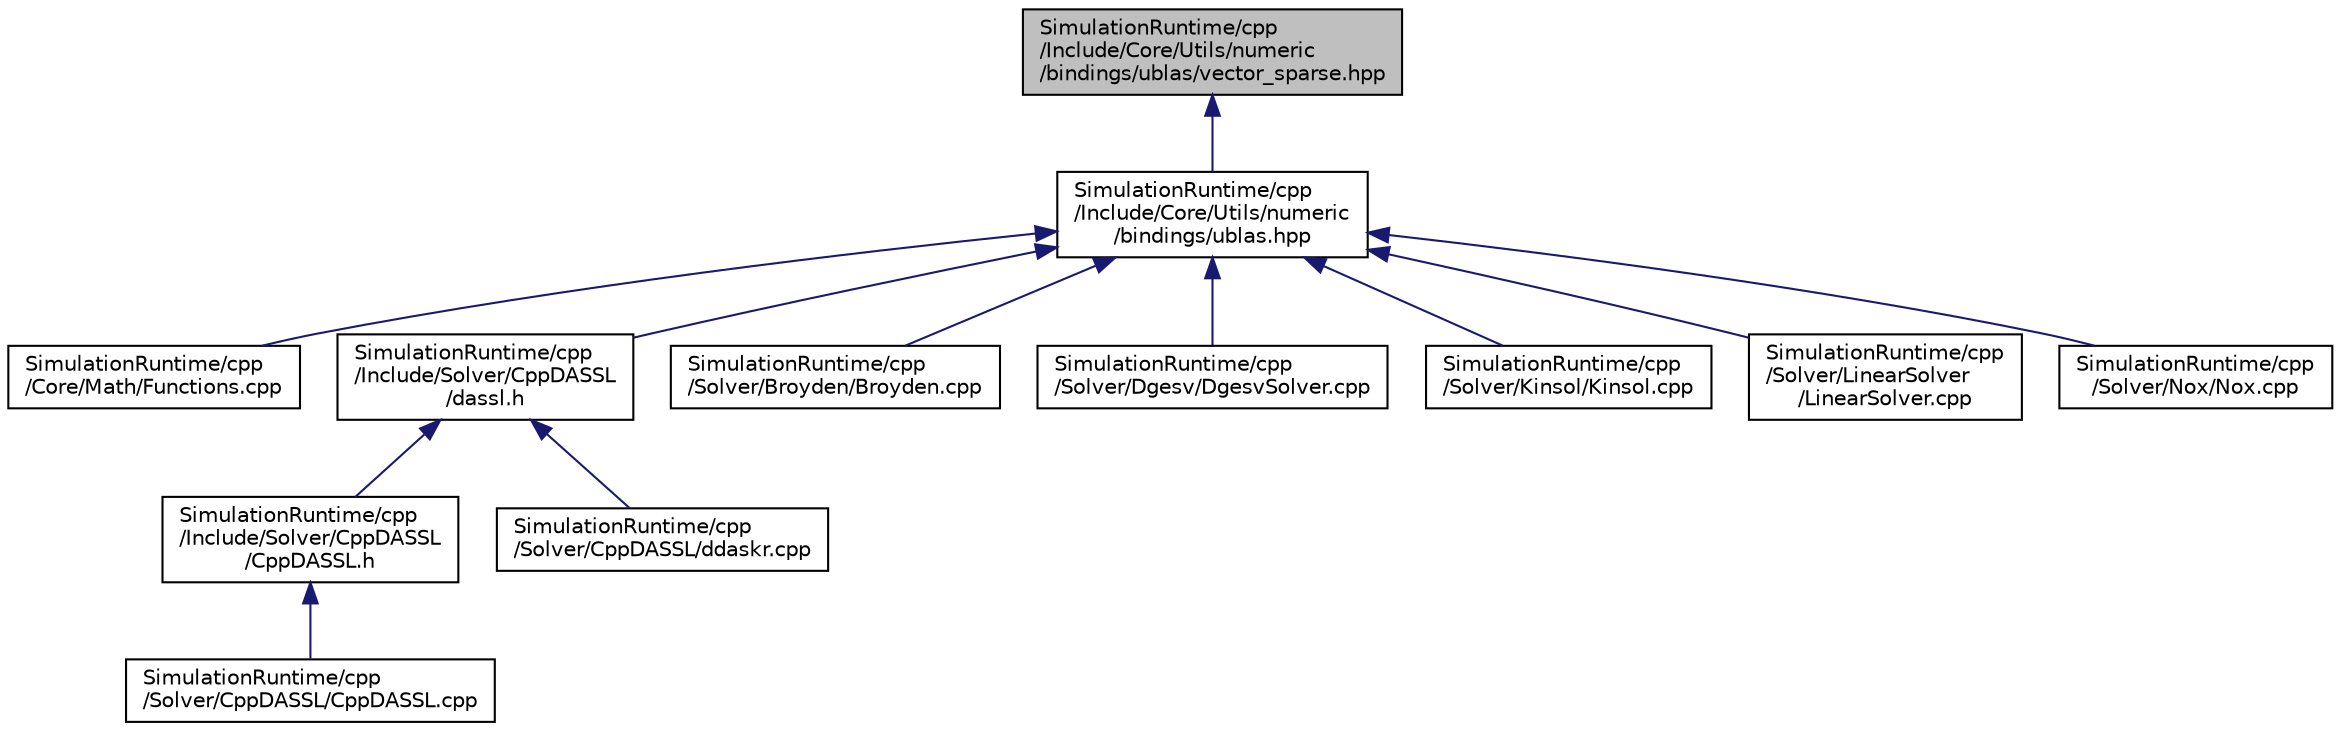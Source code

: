 digraph "SimulationRuntime/cpp/Include/Core/Utils/numeric/bindings/ublas/vector_sparse.hpp"
{
  edge [fontname="Helvetica",fontsize="10",labelfontname="Helvetica",labelfontsize="10"];
  node [fontname="Helvetica",fontsize="10",shape=record];
  Node55 [label="SimulationRuntime/cpp\l/Include/Core/Utils/numeric\l/bindings/ublas/vector_sparse.hpp",height=0.2,width=0.4,color="black", fillcolor="grey75", style="filled", fontcolor="black"];
  Node55 -> Node56 [dir="back",color="midnightblue",fontsize="10",style="solid",fontname="Helvetica"];
  Node56 [label="SimulationRuntime/cpp\l/Include/Core/Utils/numeric\l/bindings/ublas.hpp",height=0.2,width=0.4,color="black", fillcolor="white", style="filled",URL="$dd/d4a/ublas_8hpp.html"];
  Node56 -> Node57 [dir="back",color="midnightblue",fontsize="10",style="solid",fontname="Helvetica"];
  Node57 [label="SimulationRuntime/cpp\l/Core/Math/Functions.cpp",height=0.2,width=0.4,color="black", fillcolor="white", style="filled",URL="$dd/d9e/_functions_8cpp.html"];
  Node56 -> Node58 [dir="back",color="midnightblue",fontsize="10",style="solid",fontname="Helvetica"];
  Node58 [label="SimulationRuntime/cpp\l/Include/Solver/CppDASSL\l/dassl.h",height=0.2,width=0.4,color="black", fillcolor="white", style="filled",URL="$df/d1d/_simulation_runtime_2cpp_2_include_2_solver_2_cpp_d_a_s_s_l_2dassl_8h.html"];
  Node58 -> Node59 [dir="back",color="midnightblue",fontsize="10",style="solid",fontname="Helvetica"];
  Node59 [label="SimulationRuntime/cpp\l/Include/Solver/CppDASSL\l/CppDASSL.h",height=0.2,width=0.4,color="black", fillcolor="white", style="filled",URL="$d7/df5/_cpp_d_a_s_s_l_8h.html"];
  Node59 -> Node60 [dir="back",color="midnightblue",fontsize="10",style="solid",fontname="Helvetica"];
  Node60 [label="SimulationRuntime/cpp\l/Solver/CppDASSL/CppDASSL.cpp",height=0.2,width=0.4,color="black", fillcolor="white", style="filled",URL="$dc/d19/_cpp_d_a_s_s_l_8cpp.html"];
  Node58 -> Node61 [dir="back",color="midnightblue",fontsize="10",style="solid",fontname="Helvetica"];
  Node61 [label="SimulationRuntime/cpp\l/Solver/CppDASSL/ddaskr.cpp",height=0.2,width=0.4,color="black", fillcolor="white", style="filled",URL="$d5/d57/ddaskr_8cpp.html"];
  Node56 -> Node62 [dir="back",color="midnightblue",fontsize="10",style="solid",fontname="Helvetica"];
  Node62 [label="SimulationRuntime/cpp\l/Solver/Broyden/Broyden.cpp",height=0.2,width=0.4,color="black", fillcolor="white", style="filled",URL="$d4/df7/_broyden_8cpp.html"];
  Node56 -> Node63 [dir="back",color="midnightblue",fontsize="10",style="solid",fontname="Helvetica"];
  Node63 [label="SimulationRuntime/cpp\l/Solver/Dgesv/DgesvSolver.cpp",height=0.2,width=0.4,color="black", fillcolor="white", style="filled",URL="$d9/df7/_dgesv_solver_8cpp.html"];
  Node56 -> Node64 [dir="back",color="midnightblue",fontsize="10",style="solid",fontname="Helvetica"];
  Node64 [label="SimulationRuntime/cpp\l/Solver/Kinsol/Kinsol.cpp",height=0.2,width=0.4,color="black", fillcolor="white", style="filled",URL="$d9/d15/_kinsol_8cpp.html"];
  Node56 -> Node65 [dir="back",color="midnightblue",fontsize="10",style="solid",fontname="Helvetica"];
  Node65 [label="SimulationRuntime/cpp\l/Solver/LinearSolver\l/LinearSolver.cpp",height=0.2,width=0.4,color="black", fillcolor="white", style="filled",URL="$da/dce/_linear_solver_8cpp.html"];
  Node56 -> Node66 [dir="back",color="midnightblue",fontsize="10",style="solid",fontname="Helvetica"];
  Node66 [label="SimulationRuntime/cpp\l/Solver/Nox/Nox.cpp",height=0.2,width=0.4,color="black", fillcolor="white", style="filled",URL="$dd/dc1/_nox_8cpp.html"];
}
